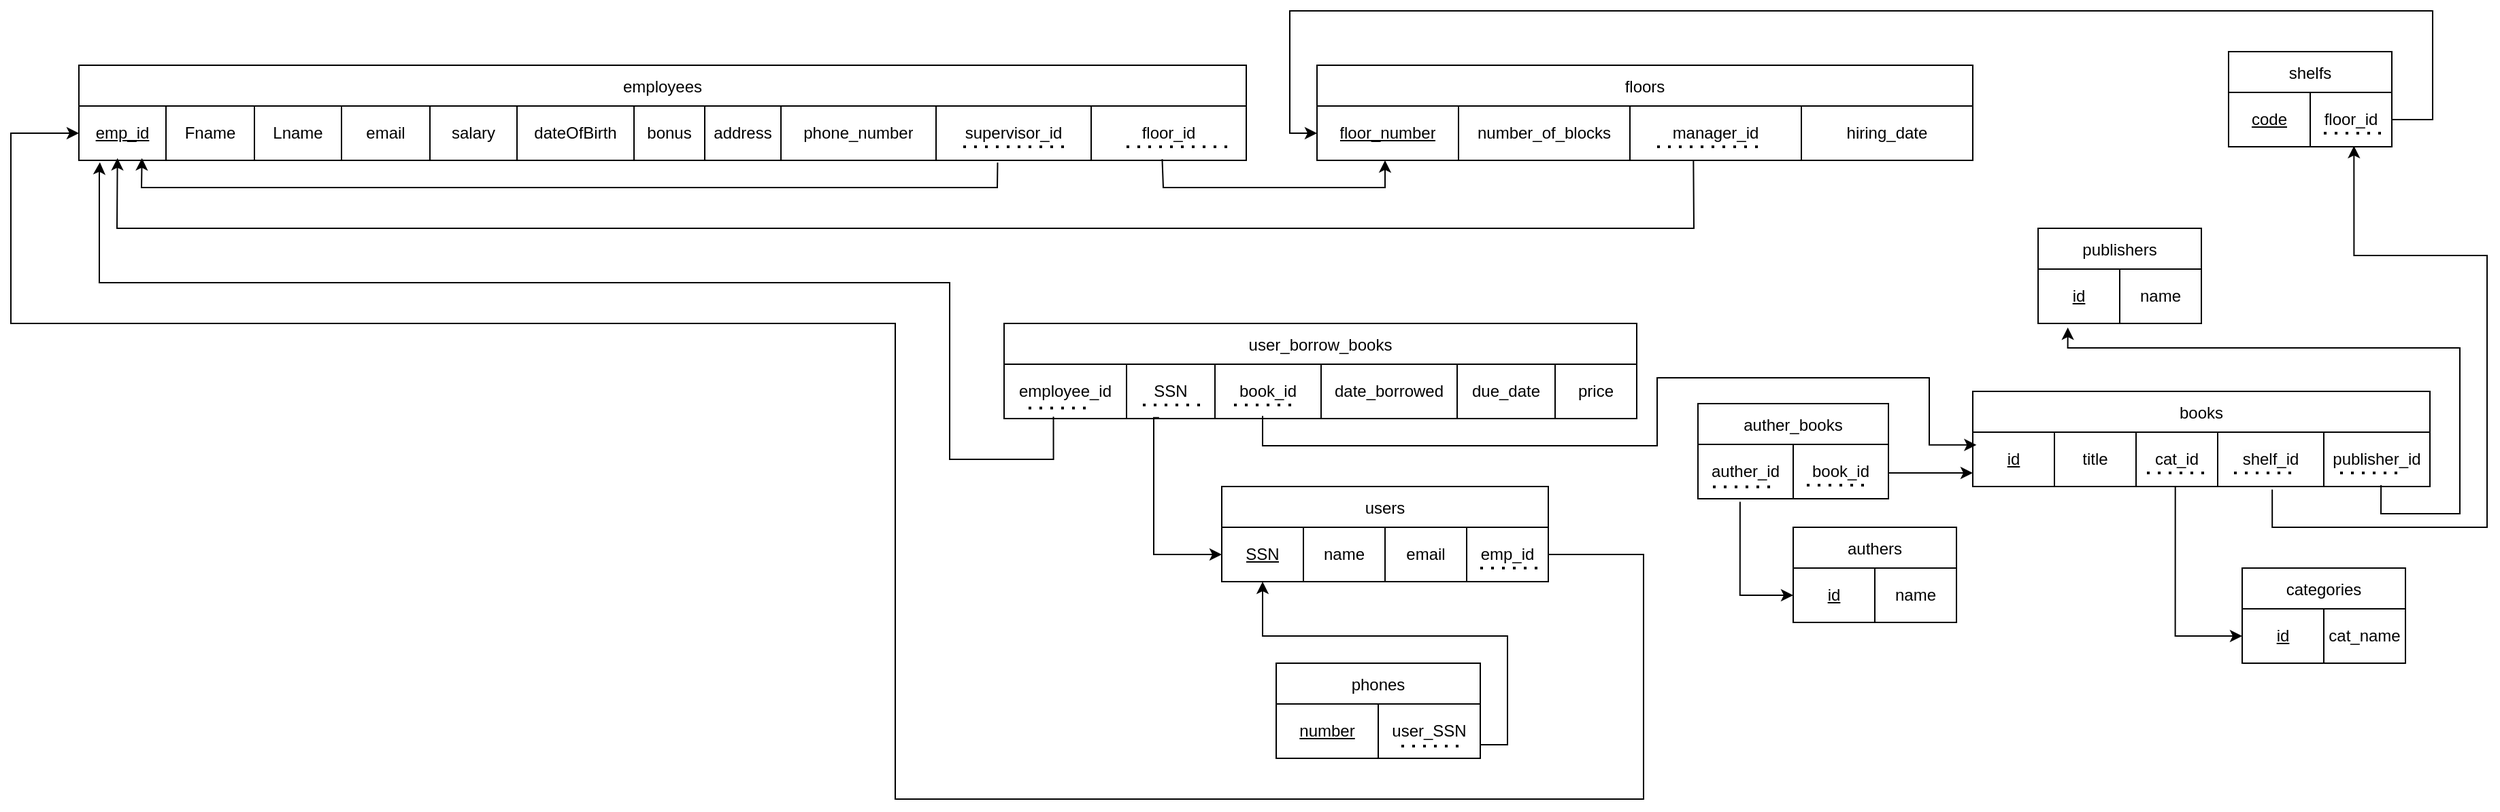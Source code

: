 <mxfile version="25.0.3">
  <diagram name="Page-1" id="vUU4r_Rl__pyG6UtBGQ-">
    <mxGraphModel dx="2388" dy="838" grid="1" gridSize="10" guides="1" tooltips="1" connect="1" arrows="1" fold="1" page="1" pageScale="1" pageWidth="850" pageHeight="1100" math="0" shadow="0">
      <root>
        <mxCell id="0" />
        <mxCell id="1" parent="0" />
        <mxCell id="hcJpbvyi8QsqG0GbwhN--1" value="employees" style="shape=table;startSize=30;container=1;collapsible=0;childLayout=tableLayout;" vertex="1" parent="1">
          <mxGeometry x="-90" y="320" width="858.0" height="70" as="geometry" />
        </mxCell>
        <mxCell id="hcJpbvyi8QsqG0GbwhN--2" value="" style="shape=tableRow;horizontal=0;startSize=0;swimlaneHead=0;swimlaneBody=0;strokeColor=inherit;top=0;left=0;bottom=0;right=0;collapsible=0;dropTarget=0;fillColor=none;points=[[0,0.5],[1,0.5]];portConstraint=eastwest;" vertex="1" parent="hcJpbvyi8QsqG0GbwhN--1">
          <mxGeometry y="30" width="858.0" height="40" as="geometry" />
        </mxCell>
        <mxCell id="hcJpbvyi8QsqG0GbwhN--3" value="&lt;u&gt;emp_id&lt;/u&gt;" style="shape=partialRectangle;html=1;whiteSpace=wrap;connectable=0;strokeColor=inherit;overflow=hidden;fillColor=none;top=0;left=0;bottom=0;right=0;pointerEvents=1;" vertex="1" parent="hcJpbvyi8QsqG0GbwhN--2">
          <mxGeometry width="64" height="40" as="geometry">
            <mxRectangle width="64" height="40" as="alternateBounds" />
          </mxGeometry>
        </mxCell>
        <mxCell id="hcJpbvyi8QsqG0GbwhN--4" value="Fname" style="shape=partialRectangle;html=1;whiteSpace=wrap;connectable=0;strokeColor=inherit;overflow=hidden;fillColor=none;top=0;left=0;bottom=0;right=0;pointerEvents=1;" vertex="1" parent="hcJpbvyi8QsqG0GbwhN--2">
          <mxGeometry x="64" width="65" height="40" as="geometry">
            <mxRectangle width="65" height="40" as="alternateBounds" />
          </mxGeometry>
        </mxCell>
        <mxCell id="hcJpbvyi8QsqG0GbwhN--5" value="Lname" style="shape=partialRectangle;html=1;whiteSpace=wrap;connectable=0;strokeColor=inherit;overflow=hidden;fillColor=none;top=0;left=0;bottom=0;right=0;pointerEvents=1;" vertex="1" parent="hcJpbvyi8QsqG0GbwhN--2">
          <mxGeometry x="129" width="64" height="40" as="geometry">
            <mxRectangle width="64" height="40" as="alternateBounds" />
          </mxGeometry>
        </mxCell>
        <mxCell id="hcJpbvyi8QsqG0GbwhN--6" value="email" style="shape=partialRectangle;html=1;whiteSpace=wrap;connectable=0;strokeColor=inherit;overflow=hidden;fillColor=none;top=0;left=0;bottom=0;right=0;pointerEvents=1;" vertex="1" parent="hcJpbvyi8QsqG0GbwhN--2">
          <mxGeometry x="193" width="65" height="40" as="geometry">
            <mxRectangle width="65" height="40" as="alternateBounds" />
          </mxGeometry>
        </mxCell>
        <mxCell id="hcJpbvyi8QsqG0GbwhN--7" value="salary" style="shape=partialRectangle;html=1;whiteSpace=wrap;connectable=0;strokeColor=inherit;overflow=hidden;fillColor=none;top=0;left=0;bottom=0;right=0;pointerEvents=1;" vertex="1" parent="hcJpbvyi8QsqG0GbwhN--2">
          <mxGeometry x="258" width="64" height="40" as="geometry">
            <mxRectangle width="64" height="40" as="alternateBounds" />
          </mxGeometry>
        </mxCell>
        <mxCell id="hcJpbvyi8QsqG0GbwhN--8" value="dateOfBirth" style="shape=partialRectangle;html=1;whiteSpace=wrap;connectable=0;strokeColor=inherit;overflow=hidden;fillColor=none;top=0;left=0;bottom=0;right=0;pointerEvents=1;" vertex="1" parent="hcJpbvyi8QsqG0GbwhN--2">
          <mxGeometry x="322" width="86" height="40" as="geometry">
            <mxRectangle width="86" height="40" as="alternateBounds" />
          </mxGeometry>
        </mxCell>
        <mxCell id="hcJpbvyi8QsqG0GbwhN--9" value="bonus" style="shape=partialRectangle;html=1;whiteSpace=wrap;connectable=0;strokeColor=inherit;overflow=hidden;fillColor=none;top=0;left=0;bottom=0;right=0;pointerEvents=1;" vertex="1" parent="hcJpbvyi8QsqG0GbwhN--2">
          <mxGeometry x="408" width="52" height="40" as="geometry">
            <mxRectangle width="52" height="40" as="alternateBounds" />
          </mxGeometry>
        </mxCell>
        <mxCell id="hcJpbvyi8QsqG0GbwhN--10" value="address" style="shape=partialRectangle;html=1;whiteSpace=wrap;connectable=0;strokeColor=inherit;overflow=hidden;fillColor=none;top=0;left=0;bottom=0;right=0;pointerEvents=1;" vertex="1" parent="hcJpbvyi8QsqG0GbwhN--2">
          <mxGeometry x="460" width="56" height="40" as="geometry">
            <mxRectangle width="56" height="40" as="alternateBounds" />
          </mxGeometry>
        </mxCell>
        <mxCell id="hcJpbvyi8QsqG0GbwhN--11" value="phone_number" style="shape=partialRectangle;html=1;whiteSpace=wrap;connectable=0;strokeColor=inherit;overflow=hidden;fillColor=none;top=0;left=0;bottom=0;right=0;pointerEvents=1;" vertex="1" parent="hcJpbvyi8QsqG0GbwhN--2">
          <mxGeometry x="516" width="114" height="40" as="geometry">
            <mxRectangle width="114" height="40" as="alternateBounds" />
          </mxGeometry>
        </mxCell>
        <mxCell id="hcJpbvyi8QsqG0GbwhN--27" value="supervisor_id" style="shape=partialRectangle;html=1;whiteSpace=wrap;connectable=0;strokeColor=inherit;overflow=hidden;fillColor=none;top=0;left=0;bottom=0;right=0;pointerEvents=1;" vertex="1" parent="hcJpbvyi8QsqG0GbwhN--2">
          <mxGeometry x="630" width="114" height="40" as="geometry">
            <mxRectangle width="114" height="40" as="alternateBounds" />
          </mxGeometry>
        </mxCell>
        <mxCell id="hcJpbvyi8QsqG0GbwhN--23" value="floor_id" style="shape=partialRectangle;html=1;whiteSpace=wrap;connectable=0;strokeColor=inherit;overflow=hidden;fillColor=none;top=0;left=0;bottom=0;right=0;pointerEvents=1;" vertex="1" parent="hcJpbvyi8QsqG0GbwhN--2">
          <mxGeometry x="744" width="114" height="40" as="geometry">
            <mxRectangle width="114" height="40" as="alternateBounds" />
          </mxGeometry>
        </mxCell>
        <mxCell id="hcJpbvyi8QsqG0GbwhN--29" value="" style="endArrow=classic;html=1;rounded=0;entryX=0.054;entryY=0.96;entryDx=0;entryDy=0;entryPerimeter=0;exitX=0.787;exitY=1.042;exitDx=0;exitDy=0;exitPerimeter=0;" edge="1" parent="hcJpbvyi8QsqG0GbwhN--1" source="hcJpbvyi8QsqG0GbwhN--2" target="hcJpbvyi8QsqG0GbwhN--2">
          <mxGeometry width="50" height="50" relative="1" as="geometry">
            <mxPoint x="670" y="90" as="sourcePoint" />
            <mxPoint x="49.764" y="79.12" as="targetPoint" />
            <Array as="points">
              <mxPoint x="675" y="90" />
              <mxPoint x="46" y="90" />
            </Array>
          </mxGeometry>
        </mxCell>
        <mxCell id="hcJpbvyi8QsqG0GbwhN--12" value="floors" style="shape=table;startSize=30;container=1;collapsible=0;childLayout=tableLayout;" vertex="1" parent="1">
          <mxGeometry x="820" y="320" width="482" height="70" as="geometry" />
        </mxCell>
        <mxCell id="hcJpbvyi8QsqG0GbwhN--13" value="" style="shape=tableRow;horizontal=0;startSize=0;swimlaneHead=0;swimlaneBody=0;strokeColor=inherit;top=0;left=0;bottom=0;right=0;collapsible=0;dropTarget=0;fillColor=none;points=[[0,0.5],[1,0.5]];portConstraint=eastwest;fontStyle=4" vertex="1" parent="hcJpbvyi8QsqG0GbwhN--12">
          <mxGeometry y="30" width="482" height="40" as="geometry" />
        </mxCell>
        <mxCell id="hcJpbvyi8QsqG0GbwhN--14" value="&lt;u&gt;floor_number&lt;/u&gt;" style="shape=partialRectangle;html=1;whiteSpace=wrap;connectable=0;strokeColor=inherit;overflow=hidden;fillColor=none;top=0;left=0;bottom=0;right=0;pointerEvents=1;" vertex="1" parent="hcJpbvyi8QsqG0GbwhN--13">
          <mxGeometry width="104" height="40" as="geometry">
            <mxRectangle width="104" height="40" as="alternateBounds" />
          </mxGeometry>
        </mxCell>
        <mxCell id="hcJpbvyi8QsqG0GbwhN--15" value="number_of_blocks" style="shape=partialRectangle;html=1;whiteSpace=wrap;connectable=0;strokeColor=inherit;overflow=hidden;fillColor=none;top=0;left=0;bottom=0;right=0;pointerEvents=1;" vertex="1" parent="hcJpbvyi8QsqG0GbwhN--13">
          <mxGeometry x="104" width="126" height="40" as="geometry">
            <mxRectangle width="126" height="40" as="alternateBounds" />
          </mxGeometry>
        </mxCell>
        <mxCell id="hcJpbvyi8QsqG0GbwhN--17" value="&lt;span&gt;manager_id&lt;/span&gt;" style="shape=partialRectangle;html=1;whiteSpace=wrap;connectable=0;strokeColor=inherit;overflow=hidden;fillColor=none;top=0;left=0;bottom=0;right=0;pointerEvents=1;fontStyle=0" vertex="1" parent="hcJpbvyi8QsqG0GbwhN--13">
          <mxGeometry x="230" width="126" height="40" as="geometry">
            <mxRectangle width="126" height="40" as="alternateBounds" />
          </mxGeometry>
        </mxCell>
        <mxCell id="hcJpbvyi8QsqG0GbwhN--20" value="hiring_date" style="shape=partialRectangle;html=1;whiteSpace=wrap;connectable=0;strokeColor=inherit;overflow=hidden;fillColor=none;top=0;left=0;bottom=0;right=0;pointerEvents=1;fontStyle=0" vertex="1" parent="hcJpbvyi8QsqG0GbwhN--13">
          <mxGeometry x="356" width="126" height="40" as="geometry">
            <mxRectangle width="126" height="40" as="alternateBounds" />
          </mxGeometry>
        </mxCell>
        <mxCell id="hcJpbvyi8QsqG0GbwhN--18" value="" style="endArrow=none;dashed=1;html=1;dashPattern=1 3;strokeWidth=2;rounded=0;" edge="1" parent="1">
          <mxGeometry width="50" height="50" relative="1" as="geometry">
            <mxPoint x="1070" y="380" as="sourcePoint" />
            <mxPoint x="1148" y="380" as="targetPoint" />
          </mxGeometry>
        </mxCell>
        <mxCell id="hcJpbvyi8QsqG0GbwhN--22" value="" style="endArrow=classic;html=1;rounded=0;exitX=0.574;exitY=0.997;exitDx=0;exitDy=0;exitPerimeter=0;entryX=0.033;entryY=0.96;entryDx=0;entryDy=0;entryPerimeter=0;" edge="1" parent="1" source="hcJpbvyi8QsqG0GbwhN--13" target="hcJpbvyi8QsqG0GbwhN--2">
          <mxGeometry width="50" height="50" relative="1" as="geometry">
            <mxPoint x="830" y="410" as="sourcePoint" />
            <mxPoint x="420" y="280" as="targetPoint" />
            <Array as="points">
              <mxPoint x="1097" y="440" />
              <mxPoint x="-62" y="440" />
            </Array>
          </mxGeometry>
        </mxCell>
        <mxCell id="hcJpbvyi8QsqG0GbwhN--24" value="" style="endArrow=none;dashed=1;html=1;dashPattern=1 3;strokeWidth=2;rounded=0;" edge="1" parent="1">
          <mxGeometry width="50" height="50" relative="1" as="geometry">
            <mxPoint x="680" y="380" as="sourcePoint" />
            <mxPoint x="758" y="380" as="targetPoint" />
          </mxGeometry>
        </mxCell>
        <mxCell id="hcJpbvyi8QsqG0GbwhN--26" value="" style="endArrow=classic;html=1;rounded=0;exitX=0.928;exitY=0.979;exitDx=0;exitDy=0;exitPerimeter=0;" edge="1" parent="1" source="hcJpbvyi8QsqG0GbwhN--2">
          <mxGeometry width="50" height="50" relative="1" as="geometry">
            <mxPoint x="900" y="370" as="sourcePoint" />
            <mxPoint x="870" y="390" as="targetPoint" />
            <Array as="points">
              <mxPoint x="707" y="410" />
              <mxPoint x="870" y="410" />
            </Array>
          </mxGeometry>
        </mxCell>
        <mxCell id="hcJpbvyi8QsqG0GbwhN--28" value="" style="endArrow=none;dashed=1;html=1;dashPattern=1 3;strokeWidth=2;rounded=0;" edge="1" parent="1">
          <mxGeometry width="50" height="50" relative="1" as="geometry">
            <mxPoint x="560" y="380" as="sourcePoint" />
            <mxPoint x="638" y="380" as="targetPoint" />
          </mxGeometry>
        </mxCell>
        <mxCell id="hcJpbvyi8QsqG0GbwhN--31" value="shelfs" style="shape=table;startSize=30;container=1;collapsible=0;childLayout=tableLayout;" vertex="1" parent="1">
          <mxGeometry x="1490" y="310" width="120" height="70" as="geometry" />
        </mxCell>
        <mxCell id="hcJpbvyi8QsqG0GbwhN--32" value="" style="shape=tableRow;horizontal=0;startSize=0;swimlaneHead=0;swimlaneBody=0;strokeColor=inherit;top=0;left=0;bottom=0;right=0;collapsible=0;dropTarget=0;fillColor=none;points=[[0,0.5],[1,0.5]];portConstraint=eastwest;" vertex="1" parent="hcJpbvyi8QsqG0GbwhN--31">
          <mxGeometry y="30" width="120" height="40" as="geometry" />
        </mxCell>
        <mxCell id="hcJpbvyi8QsqG0GbwhN--33" value="&lt;u&gt;code&lt;/u&gt;" style="shape=partialRectangle;html=1;whiteSpace=wrap;connectable=0;strokeColor=inherit;overflow=hidden;fillColor=none;top=0;left=0;bottom=0;right=0;pointerEvents=1;" vertex="1" parent="hcJpbvyi8QsqG0GbwhN--32">
          <mxGeometry width="60" height="40" as="geometry">
            <mxRectangle width="60" height="40" as="alternateBounds" />
          </mxGeometry>
        </mxCell>
        <mxCell id="hcJpbvyi8QsqG0GbwhN--34" value="floor_id" style="shape=partialRectangle;html=1;whiteSpace=wrap;connectable=0;strokeColor=inherit;overflow=hidden;fillColor=none;top=0;left=0;bottom=0;right=0;pointerEvents=1;" vertex="1" parent="hcJpbvyi8QsqG0GbwhN--32">
          <mxGeometry x="60" width="60" height="40" as="geometry">
            <mxRectangle width="60" height="40" as="alternateBounds" />
          </mxGeometry>
        </mxCell>
        <mxCell id="hcJpbvyi8QsqG0GbwhN--36" value="" style="endArrow=none;dashed=1;html=1;dashPattern=1 3;strokeWidth=2;rounded=0;" edge="1" parent="1">
          <mxGeometry width="50" height="50" relative="1" as="geometry">
            <mxPoint x="1560" y="370" as="sourcePoint" />
            <mxPoint x="1604" y="370" as="targetPoint" />
          </mxGeometry>
        </mxCell>
        <mxCell id="hcJpbvyi8QsqG0GbwhN--37" value="" style="endArrow=classic;html=1;rounded=0;exitX=1;exitY=0.5;exitDx=0;exitDy=0;entryX=0;entryY=0.5;entryDx=0;entryDy=0;" edge="1" parent="1" source="hcJpbvyi8QsqG0GbwhN--32" target="hcJpbvyi8QsqG0GbwhN--13">
          <mxGeometry width="50" height="50" relative="1" as="geometry">
            <mxPoint x="1240" y="490" as="sourcePoint" />
            <mxPoint x="1290" y="440" as="targetPoint" />
            <Array as="points">
              <mxPoint x="1640" y="360" />
              <mxPoint x="1640" y="280" />
              <mxPoint x="800" y="280" />
              <mxPoint x="800" y="370" />
            </Array>
          </mxGeometry>
        </mxCell>
        <mxCell id="hcJpbvyi8QsqG0GbwhN--38" value="books" style="shape=table;startSize=30;container=1;collapsible=0;childLayout=tableLayout;" vertex="1" parent="1">
          <mxGeometry x="1302" y="560" width="336" height="70" as="geometry" />
        </mxCell>
        <mxCell id="hcJpbvyi8QsqG0GbwhN--39" value="" style="shape=tableRow;horizontal=0;startSize=0;swimlaneHead=0;swimlaneBody=0;strokeColor=inherit;top=0;left=0;bottom=0;right=0;collapsible=0;dropTarget=0;fillColor=none;points=[[0,0.5],[1,0.5]];portConstraint=eastwest;" vertex="1" parent="hcJpbvyi8QsqG0GbwhN--38">
          <mxGeometry y="30" width="336" height="40" as="geometry" />
        </mxCell>
        <mxCell id="hcJpbvyi8QsqG0GbwhN--40" value="&lt;u&gt;id&lt;/u&gt;" style="shape=partialRectangle;html=1;whiteSpace=wrap;connectable=0;strokeColor=inherit;overflow=hidden;fillColor=none;top=0;left=0;bottom=0;right=0;pointerEvents=1;" vertex="1" parent="hcJpbvyi8QsqG0GbwhN--39">
          <mxGeometry width="60" height="40" as="geometry">
            <mxRectangle width="60" height="40" as="alternateBounds" />
          </mxGeometry>
        </mxCell>
        <mxCell id="hcJpbvyi8QsqG0GbwhN--41" value="title" style="shape=partialRectangle;html=1;whiteSpace=wrap;connectable=0;strokeColor=inherit;overflow=hidden;fillColor=none;top=0;left=0;bottom=0;right=0;pointerEvents=1;" vertex="1" parent="hcJpbvyi8QsqG0GbwhN--39">
          <mxGeometry x="60" width="60" height="40" as="geometry">
            <mxRectangle width="60" height="40" as="alternateBounds" />
          </mxGeometry>
        </mxCell>
        <mxCell id="hcJpbvyi8QsqG0GbwhN--42" value="cat_id" style="shape=partialRectangle;html=1;whiteSpace=wrap;connectable=0;strokeColor=inherit;overflow=hidden;fillColor=none;top=0;left=0;bottom=0;right=0;pointerEvents=1;" vertex="1" parent="hcJpbvyi8QsqG0GbwhN--39">
          <mxGeometry x="120" width="60" height="40" as="geometry">
            <mxRectangle width="60" height="40" as="alternateBounds" />
          </mxGeometry>
        </mxCell>
        <mxCell id="hcJpbvyi8QsqG0GbwhN--51" value="&lt;span style=&quot;color: rgb(0, 0, 0); font-family: Helvetica; font-size: 12px; font-style: normal; font-variant-ligatures: normal; font-variant-caps: normal; font-weight: 400; letter-spacing: normal; orphans: 2; text-align: center; text-indent: 0px; text-transform: none; widows: 2; word-spacing: 0px; -webkit-text-stroke-width: 0px; white-space: normal; background-color: rgb(251, 251, 251); text-decoration-thickness: initial; text-decoration-style: initial; text-decoration-color: initial; display: inline !important; float: none;&quot;&gt;shelf_id&lt;/span&gt;" style="shape=partialRectangle;html=1;whiteSpace=wrap;connectable=0;strokeColor=inherit;overflow=hidden;fillColor=none;top=0;left=0;bottom=0;right=0;pointerEvents=1;" vertex="1" parent="hcJpbvyi8QsqG0GbwhN--39">
          <mxGeometry x="180" width="78" height="40" as="geometry">
            <mxRectangle width="78" height="40" as="alternateBounds" />
          </mxGeometry>
        </mxCell>
        <mxCell id="hcJpbvyi8QsqG0GbwhN--79" value="publisher_id" style="shape=partialRectangle;html=1;whiteSpace=wrap;connectable=0;strokeColor=inherit;overflow=hidden;fillColor=none;top=0;left=0;bottom=0;right=0;pointerEvents=1;" vertex="1" parent="hcJpbvyi8QsqG0GbwhN--39">
          <mxGeometry x="258" width="78" height="40" as="geometry">
            <mxRectangle width="78" height="40" as="alternateBounds" />
          </mxGeometry>
        </mxCell>
        <mxCell id="hcJpbvyi8QsqG0GbwhN--43" value="" style="endArrow=none;dashed=1;html=1;dashPattern=1 3;strokeWidth=2;rounded=0;" edge="1" parent="1">
          <mxGeometry width="50" height="50" relative="1" as="geometry">
            <mxPoint x="1430" y="620" as="sourcePoint" />
            <mxPoint x="1478" y="620" as="targetPoint" />
          </mxGeometry>
        </mxCell>
        <mxCell id="hcJpbvyi8QsqG0GbwhN--44" value="" style="endArrow=classic;html=1;rounded=0;edgeStyle=orthogonalEdgeStyle;exitX=0.655;exitY=1.055;exitDx=0;exitDy=0;entryX=0.768;entryY=0.985;entryDx=0;entryDy=0;entryPerimeter=0;exitPerimeter=0;" edge="1" parent="1" source="hcJpbvyi8QsqG0GbwhN--39" target="hcJpbvyi8QsqG0GbwhN--32">
          <mxGeometry width="50" height="50" relative="1" as="geometry">
            <mxPoint x="1240" y="490" as="sourcePoint" />
            <mxPoint x="1290" y="440" as="targetPoint" />
            <Array as="points">
              <mxPoint x="1522" y="660" />
              <mxPoint x="1680" y="660" />
              <mxPoint x="1680" y="460" />
              <mxPoint x="1582" y="460" />
            </Array>
          </mxGeometry>
        </mxCell>
        <mxCell id="hcJpbvyi8QsqG0GbwhN--45" value="categories" style="shape=table;startSize=30;container=1;collapsible=0;childLayout=tableLayout;" vertex="1" parent="1">
          <mxGeometry x="1500" y="690" width="120" height="70" as="geometry" />
        </mxCell>
        <mxCell id="hcJpbvyi8QsqG0GbwhN--46" value="" style="shape=tableRow;horizontal=0;startSize=0;swimlaneHead=0;swimlaneBody=0;strokeColor=inherit;top=0;left=0;bottom=0;right=0;collapsible=0;dropTarget=0;fillColor=none;points=[[0,0.5],[1,0.5]];portConstraint=eastwest;" vertex="1" parent="hcJpbvyi8QsqG0GbwhN--45">
          <mxGeometry y="30" width="120" height="40" as="geometry" />
        </mxCell>
        <mxCell id="hcJpbvyi8QsqG0GbwhN--47" value="&lt;u&gt;id&lt;/u&gt;" style="shape=partialRectangle;html=1;whiteSpace=wrap;connectable=0;strokeColor=inherit;overflow=hidden;fillColor=none;top=0;left=0;bottom=0;right=0;pointerEvents=1;" vertex="1" parent="hcJpbvyi8QsqG0GbwhN--46">
          <mxGeometry width="60" height="40" as="geometry">
            <mxRectangle width="60" height="40" as="alternateBounds" />
          </mxGeometry>
        </mxCell>
        <mxCell id="hcJpbvyi8QsqG0GbwhN--48" value="cat_name" style="shape=partialRectangle;html=1;whiteSpace=wrap;connectable=0;strokeColor=inherit;overflow=hidden;fillColor=none;top=0;left=0;bottom=0;right=0;pointerEvents=1;" vertex="1" parent="hcJpbvyi8QsqG0GbwhN--46">
          <mxGeometry x="60" width="60" height="40" as="geometry">
            <mxRectangle width="60" height="40" as="alternateBounds" />
          </mxGeometry>
        </mxCell>
        <mxCell id="hcJpbvyi8QsqG0GbwhN--57" value="" style="endArrow=none;dashed=1;html=1;dashPattern=1 3;strokeWidth=2;rounded=0;" edge="1" parent="1">
          <mxGeometry width="50" height="50" relative="1" as="geometry">
            <mxPoint x="1494" y="620" as="sourcePoint" />
            <mxPoint x="1542" y="620" as="targetPoint" />
          </mxGeometry>
        </mxCell>
        <mxCell id="hcJpbvyi8QsqG0GbwhN--58" value="" style="endArrow=classic;html=1;rounded=0;edgeStyle=orthogonalEdgeStyle;exitX=0.443;exitY=0.994;exitDx=0;exitDy=0;exitPerimeter=0;entryX=0;entryY=0.5;entryDx=0;entryDy=0;" edge="1" parent="1" source="hcJpbvyi8QsqG0GbwhN--39" target="hcJpbvyi8QsqG0GbwhN--46">
          <mxGeometry width="50" height="50" relative="1" as="geometry">
            <mxPoint x="1510" y="780" as="sourcePoint" />
            <mxPoint x="1480" y="820" as="targetPoint" />
            <Array as="points">
              <mxPoint x="1451" y="740" />
            </Array>
          </mxGeometry>
        </mxCell>
        <mxCell id="hcJpbvyi8QsqG0GbwhN--60" value="authers" style="shape=table;startSize=30;container=1;collapsible=0;childLayout=tableLayout;" vertex="1" parent="1">
          <mxGeometry x="1170" y="660" width="120" height="70" as="geometry" />
        </mxCell>
        <mxCell id="hcJpbvyi8QsqG0GbwhN--61" value="" style="shape=tableRow;horizontal=0;startSize=0;swimlaneHead=0;swimlaneBody=0;strokeColor=inherit;top=0;left=0;bottom=0;right=0;collapsible=0;dropTarget=0;fillColor=none;points=[[0,0.5],[1,0.5]];portConstraint=eastwest;" vertex="1" parent="hcJpbvyi8QsqG0GbwhN--60">
          <mxGeometry y="30" width="120" height="40" as="geometry" />
        </mxCell>
        <mxCell id="hcJpbvyi8QsqG0GbwhN--62" value="&lt;u&gt;id&lt;/u&gt;" style="shape=partialRectangle;html=1;whiteSpace=wrap;connectable=0;strokeColor=inherit;overflow=hidden;fillColor=none;top=0;left=0;bottom=0;right=0;pointerEvents=1;" vertex="1" parent="hcJpbvyi8QsqG0GbwhN--61">
          <mxGeometry width="60" height="40" as="geometry">
            <mxRectangle width="60" height="40" as="alternateBounds" />
          </mxGeometry>
        </mxCell>
        <mxCell id="hcJpbvyi8QsqG0GbwhN--63" value="name" style="shape=partialRectangle;html=1;whiteSpace=wrap;connectable=0;strokeColor=inherit;overflow=hidden;fillColor=none;top=0;left=0;bottom=0;right=0;pointerEvents=1;" vertex="1" parent="hcJpbvyi8QsqG0GbwhN--61">
          <mxGeometry x="60" width="60" height="40" as="geometry">
            <mxRectangle width="60" height="40" as="alternateBounds" />
          </mxGeometry>
        </mxCell>
        <mxCell id="hcJpbvyi8QsqG0GbwhN--65" value="auther_books" style="shape=table;startSize=30;container=1;collapsible=0;childLayout=tableLayout;" vertex="1" parent="1">
          <mxGeometry x="1100" y="569" width="140" height="70" as="geometry" />
        </mxCell>
        <mxCell id="hcJpbvyi8QsqG0GbwhN--66" value="" style="shape=tableRow;horizontal=0;startSize=0;swimlaneHead=0;swimlaneBody=0;strokeColor=inherit;top=0;left=0;bottom=0;right=0;collapsible=0;dropTarget=0;fillColor=none;points=[[0,0.5],[1,0.5]];portConstraint=eastwest;" vertex="1" parent="hcJpbvyi8QsqG0GbwhN--65">
          <mxGeometry y="30" width="140" height="40" as="geometry" />
        </mxCell>
        <mxCell id="hcJpbvyi8QsqG0GbwhN--67" value="auther_id" style="shape=partialRectangle;html=1;whiteSpace=wrap;connectable=0;strokeColor=inherit;overflow=hidden;fillColor=none;top=0;left=0;bottom=0;right=0;pointerEvents=1;" vertex="1" parent="hcJpbvyi8QsqG0GbwhN--66">
          <mxGeometry width="70" height="40" as="geometry">
            <mxRectangle width="70" height="40" as="alternateBounds" />
          </mxGeometry>
        </mxCell>
        <mxCell id="hcJpbvyi8QsqG0GbwhN--68" value="book_id" style="shape=partialRectangle;html=1;whiteSpace=wrap;connectable=0;strokeColor=inherit;overflow=hidden;fillColor=none;top=0;left=0;bottom=0;right=0;pointerEvents=1;" vertex="1" parent="hcJpbvyi8QsqG0GbwhN--66">
          <mxGeometry x="70" width="70" height="40" as="geometry">
            <mxRectangle width="70" height="40" as="alternateBounds" />
          </mxGeometry>
        </mxCell>
        <mxCell id="hcJpbvyi8QsqG0GbwhN--69" value="" style="endArrow=classic;html=1;rounded=0;edgeStyle=orthogonalEdgeStyle;entryX=0;entryY=0.75;entryDx=0;entryDy=0;entryPerimeter=0;" edge="1" parent="1" target="hcJpbvyi8QsqG0GbwhN--39">
          <mxGeometry width="50" height="50" relative="1" as="geometry">
            <mxPoint x="1240" y="620" as="sourcePoint" />
            <mxPoint x="1290" y="520" as="targetPoint" />
            <Array as="points">
              <mxPoint x="1260" y="620" />
              <mxPoint x="1260" y="620" />
            </Array>
          </mxGeometry>
        </mxCell>
        <mxCell id="hcJpbvyi8QsqG0GbwhN--70" value="" style="endArrow=classic;html=1;rounded=0;edgeStyle=orthogonalEdgeStyle;entryX=0;entryY=0.5;entryDx=0;entryDy=0;exitX=0.221;exitY=1.055;exitDx=0;exitDy=0;exitPerimeter=0;flowAnimation=0;" edge="1" parent="1" source="hcJpbvyi8QsqG0GbwhN--66" target="hcJpbvyi8QsqG0GbwhN--61">
          <mxGeometry width="50" height="50" relative="1" as="geometry">
            <mxPoint x="1060" y="680" as="sourcePoint" />
            <mxPoint x="1169.96" y="700.0" as="targetPoint" />
            <Array as="points">
              <mxPoint x="1131" y="710" />
            </Array>
          </mxGeometry>
        </mxCell>
        <mxCell id="hcJpbvyi8QsqG0GbwhN--73" value="" style="endArrow=none;dashed=1;html=1;dashPattern=1 3;strokeWidth=2;rounded=0;" edge="1" parent="1">
          <mxGeometry width="50" height="50" relative="1" as="geometry">
            <mxPoint x="1180" y="629" as="sourcePoint" />
            <mxPoint x="1228" y="629" as="targetPoint" />
          </mxGeometry>
        </mxCell>
        <mxCell id="hcJpbvyi8QsqG0GbwhN--74" value="" style="endArrow=none;dashed=1;html=1;dashPattern=1 3;strokeWidth=2;rounded=0;" edge="1" parent="1">
          <mxGeometry width="50" height="50" relative="1" as="geometry">
            <mxPoint x="1111" y="630.2" as="sourcePoint" />
            <mxPoint x="1159" y="630.2" as="targetPoint" />
          </mxGeometry>
        </mxCell>
        <mxCell id="hcJpbvyi8QsqG0GbwhN--75" value="publishers" style="shape=table;startSize=30;container=1;collapsible=0;childLayout=tableLayout;" vertex="1" parent="1">
          <mxGeometry x="1350" y="440" width="120" height="70" as="geometry" />
        </mxCell>
        <mxCell id="hcJpbvyi8QsqG0GbwhN--76" value="" style="shape=tableRow;horizontal=0;startSize=0;swimlaneHead=0;swimlaneBody=0;strokeColor=inherit;top=0;left=0;bottom=0;right=0;collapsible=0;dropTarget=0;fillColor=none;points=[[0,0.5],[1,0.5]];portConstraint=eastwest;" vertex="1" parent="hcJpbvyi8QsqG0GbwhN--75">
          <mxGeometry y="30" width="120" height="40" as="geometry" />
        </mxCell>
        <mxCell id="hcJpbvyi8QsqG0GbwhN--77" value="&lt;u&gt;id&lt;/u&gt;" style="shape=partialRectangle;html=1;whiteSpace=wrap;connectable=0;strokeColor=inherit;overflow=hidden;fillColor=none;top=0;left=0;bottom=0;right=0;pointerEvents=1;" vertex="1" parent="hcJpbvyi8QsqG0GbwhN--76">
          <mxGeometry width="60" height="40" as="geometry">
            <mxRectangle width="60" height="40" as="alternateBounds" />
          </mxGeometry>
        </mxCell>
        <mxCell id="hcJpbvyi8QsqG0GbwhN--78" value="name" style="shape=partialRectangle;html=1;whiteSpace=wrap;connectable=0;strokeColor=inherit;overflow=hidden;fillColor=none;top=0;left=0;bottom=0;right=0;pointerEvents=1;" vertex="1" parent="hcJpbvyi8QsqG0GbwhN--76">
          <mxGeometry x="60" width="60" height="40" as="geometry">
            <mxRectangle width="60" height="40" as="alternateBounds" />
          </mxGeometry>
        </mxCell>
        <mxCell id="hcJpbvyi8QsqG0GbwhN--80" value="" style="endArrow=none;dashed=1;html=1;dashPattern=1 3;strokeWidth=2;rounded=0;" edge="1" parent="1">
          <mxGeometry width="50" height="50" relative="1" as="geometry">
            <mxPoint x="1572" y="620" as="sourcePoint" />
            <mxPoint x="1620" y="620" as="targetPoint" />
          </mxGeometry>
        </mxCell>
        <mxCell id="hcJpbvyi8QsqG0GbwhN--81" value="" style="endArrow=classic;html=1;rounded=0;edgeStyle=orthogonalEdgeStyle;entryX=0.182;entryY=1.075;entryDx=0;entryDy=0;exitX=0.893;exitY=0.975;exitDx=0;exitDy=0;exitPerimeter=0;flowAnimation=0;entryPerimeter=0;" edge="1" parent="1" source="hcJpbvyi8QsqG0GbwhN--39" target="hcJpbvyi8QsqG0GbwhN--76">
          <mxGeometry width="50" height="50" relative="1" as="geometry">
            <mxPoint x="1275" y="450" as="sourcePoint" />
            <mxPoint x="1314" y="528" as="targetPoint" />
            <Array as="points">
              <mxPoint x="1602" y="650" />
              <mxPoint x="1660" y="650" />
              <mxPoint x="1660" y="528" />
              <mxPoint x="1372" y="528" />
            </Array>
          </mxGeometry>
        </mxCell>
        <mxCell id="hcJpbvyi8QsqG0GbwhN--82" value="users" style="shape=table;startSize=30;container=1;collapsible=0;childLayout=tableLayout;" vertex="1" parent="1">
          <mxGeometry x="750" y="630" width="240" height="70" as="geometry" />
        </mxCell>
        <mxCell id="hcJpbvyi8QsqG0GbwhN--83" value="" style="shape=tableRow;horizontal=0;startSize=0;swimlaneHead=0;swimlaneBody=0;strokeColor=inherit;top=0;left=0;bottom=0;right=0;collapsible=0;dropTarget=0;fillColor=none;points=[[0,0.5],[1,0.5]];portConstraint=eastwest;" vertex="1" parent="hcJpbvyi8QsqG0GbwhN--82">
          <mxGeometry y="30" width="240" height="40" as="geometry" />
        </mxCell>
        <mxCell id="hcJpbvyi8QsqG0GbwhN--84" value="&lt;u&gt;SSN&lt;/u&gt;" style="shape=partialRectangle;html=1;whiteSpace=wrap;connectable=0;strokeColor=inherit;overflow=hidden;fillColor=none;top=0;left=0;bottom=0;right=0;pointerEvents=1;" vertex="1" parent="hcJpbvyi8QsqG0GbwhN--83">
          <mxGeometry width="60" height="40" as="geometry">
            <mxRectangle width="60" height="40" as="alternateBounds" />
          </mxGeometry>
        </mxCell>
        <mxCell id="hcJpbvyi8QsqG0GbwhN--85" value="name" style="shape=partialRectangle;html=1;whiteSpace=wrap;connectable=0;strokeColor=inherit;overflow=hidden;fillColor=none;top=0;left=0;bottom=0;right=0;pointerEvents=1;" vertex="1" parent="hcJpbvyi8QsqG0GbwhN--83">
          <mxGeometry x="60" width="60" height="40" as="geometry">
            <mxRectangle width="60" height="40" as="alternateBounds" />
          </mxGeometry>
        </mxCell>
        <mxCell id="hcJpbvyi8QsqG0GbwhN--86" value="email" style="shape=partialRectangle;html=1;whiteSpace=wrap;connectable=0;strokeColor=inherit;overflow=hidden;fillColor=none;top=0;left=0;bottom=0;right=0;pointerEvents=1;" vertex="1" parent="hcJpbvyi8QsqG0GbwhN--83">
          <mxGeometry x="120" width="60" height="40" as="geometry">
            <mxRectangle width="60" height="40" as="alternateBounds" />
          </mxGeometry>
        </mxCell>
        <mxCell id="hcJpbvyi8QsqG0GbwhN--117" value="emp_id" style="shape=partialRectangle;html=1;whiteSpace=wrap;connectable=0;strokeColor=inherit;overflow=hidden;fillColor=none;top=0;left=0;bottom=0;right=0;pointerEvents=1;" vertex="1" parent="hcJpbvyi8QsqG0GbwhN--83">
          <mxGeometry x="180" width="60" height="40" as="geometry">
            <mxRectangle width="60" height="40" as="alternateBounds" />
          </mxGeometry>
        </mxCell>
        <mxCell id="hcJpbvyi8QsqG0GbwhN--87" value="phones" style="shape=table;startSize=30;container=1;collapsible=0;childLayout=tableLayout;" vertex="1" parent="1">
          <mxGeometry x="790" y="760" width="150" height="70" as="geometry" />
        </mxCell>
        <mxCell id="hcJpbvyi8QsqG0GbwhN--88" value="" style="shape=tableRow;horizontal=0;startSize=0;swimlaneHead=0;swimlaneBody=0;strokeColor=inherit;top=0;left=0;bottom=0;right=0;collapsible=0;dropTarget=0;fillColor=none;points=[[0,0.5],[1,0.5]];portConstraint=eastwest;" vertex="1" parent="hcJpbvyi8QsqG0GbwhN--87">
          <mxGeometry y="30" width="150" height="40" as="geometry" />
        </mxCell>
        <mxCell id="hcJpbvyi8QsqG0GbwhN--89" value="&lt;u&gt;number&lt;/u&gt;" style="shape=partialRectangle;html=1;whiteSpace=wrap;connectable=0;strokeColor=inherit;overflow=hidden;fillColor=none;top=0;left=0;bottom=0;right=0;pointerEvents=1;" vertex="1" parent="hcJpbvyi8QsqG0GbwhN--88">
          <mxGeometry width="75" height="40" as="geometry">
            <mxRectangle width="75" height="40" as="alternateBounds" />
          </mxGeometry>
        </mxCell>
        <mxCell id="hcJpbvyi8QsqG0GbwhN--90" value="user_SSN" style="shape=partialRectangle;html=1;whiteSpace=wrap;connectable=0;strokeColor=inherit;overflow=hidden;fillColor=none;top=0;left=0;bottom=0;right=0;pointerEvents=1;" vertex="1" parent="hcJpbvyi8QsqG0GbwhN--88">
          <mxGeometry x="75" width="75" height="40" as="geometry">
            <mxRectangle width="75" height="40" as="alternateBounds" />
          </mxGeometry>
        </mxCell>
        <mxCell id="hcJpbvyi8QsqG0GbwhN--91" value="" style="endArrow=none;dashed=1;html=1;dashPattern=1 3;strokeWidth=2;rounded=0;" edge="1" parent="1">
          <mxGeometry width="50" height="50" relative="1" as="geometry">
            <mxPoint x="882" y="821" as="sourcePoint" />
            <mxPoint x="930" y="821" as="targetPoint" />
          </mxGeometry>
        </mxCell>
        <mxCell id="hcJpbvyi8QsqG0GbwhN--92" value="" style="endArrow=classic;html=1;rounded=0;edgeStyle=orthogonalEdgeStyle;flowAnimation=0;" edge="1" parent="1">
          <mxGeometry width="50" height="50" relative="1" as="geometry">
            <mxPoint x="940" y="810" as="sourcePoint" />
            <mxPoint x="780" y="700" as="targetPoint" />
            <Array as="points">
              <mxPoint x="940" y="820" />
              <mxPoint x="960" y="820" />
              <mxPoint x="960" y="740" />
              <mxPoint x="780" y="740" />
              <mxPoint x="780" y="700" />
            </Array>
          </mxGeometry>
        </mxCell>
        <mxCell id="hcJpbvyi8QsqG0GbwhN--93" value="user_borrow_books" style="shape=table;startSize=30;container=1;collapsible=0;childLayout=tableLayout;" vertex="1" parent="1">
          <mxGeometry x="590" y="510" width="465" height="70" as="geometry" />
        </mxCell>
        <mxCell id="hcJpbvyi8QsqG0GbwhN--94" value="" style="shape=tableRow;horizontal=0;startSize=0;swimlaneHead=0;swimlaneBody=0;strokeColor=inherit;top=0;left=0;bottom=0;right=0;collapsible=0;dropTarget=0;fillColor=none;points=[[0,0.5],[1,0.5]];portConstraint=eastwest;" vertex="1" parent="hcJpbvyi8QsqG0GbwhN--93">
          <mxGeometry y="30" width="465" height="40" as="geometry" />
        </mxCell>
        <mxCell id="hcJpbvyi8QsqG0GbwhN--111" value="employee_id" style="shape=partialRectangle;html=1;whiteSpace=wrap;connectable=0;strokeColor=inherit;overflow=hidden;fillColor=none;top=0;left=0;bottom=0;right=0;pointerEvents=1;" vertex="1" parent="hcJpbvyi8QsqG0GbwhN--94">
          <mxGeometry width="90" height="40" as="geometry">
            <mxRectangle width="90" height="40" as="alternateBounds" />
          </mxGeometry>
        </mxCell>
        <mxCell id="hcJpbvyi8QsqG0GbwhN--95" value="SSN" style="shape=partialRectangle;html=1;whiteSpace=wrap;connectable=0;strokeColor=inherit;overflow=hidden;fillColor=none;top=0;left=0;bottom=0;right=0;pointerEvents=1;" vertex="1" parent="hcJpbvyi8QsqG0GbwhN--94">
          <mxGeometry x="90" width="65" height="40" as="geometry">
            <mxRectangle width="65" height="40" as="alternateBounds" />
          </mxGeometry>
        </mxCell>
        <mxCell id="hcJpbvyi8QsqG0GbwhN--96" value="book_id" style="shape=partialRectangle;html=1;whiteSpace=wrap;connectable=0;strokeColor=inherit;overflow=hidden;fillColor=none;top=0;left=0;bottom=0;right=0;pointerEvents=1;" vertex="1" parent="hcJpbvyi8QsqG0GbwhN--94">
          <mxGeometry x="155" width="78" height="40" as="geometry">
            <mxRectangle width="78" height="40" as="alternateBounds" />
          </mxGeometry>
        </mxCell>
        <mxCell id="hcJpbvyi8QsqG0GbwhN--104" value="date_borrowed" style="shape=partialRectangle;html=1;whiteSpace=wrap;connectable=0;strokeColor=inherit;overflow=hidden;fillColor=none;top=0;left=0;bottom=0;right=0;pointerEvents=1;" vertex="1" parent="hcJpbvyi8QsqG0GbwhN--94">
          <mxGeometry x="233" width="100" height="40" as="geometry">
            <mxRectangle width="100" height="40" as="alternateBounds" />
          </mxGeometry>
        </mxCell>
        <mxCell id="hcJpbvyi8QsqG0GbwhN--105" value="due_date" style="shape=partialRectangle;html=1;whiteSpace=wrap;connectable=0;strokeColor=inherit;overflow=hidden;fillColor=none;top=0;left=0;bottom=0;right=0;pointerEvents=1;" vertex="1" parent="hcJpbvyi8QsqG0GbwhN--94">
          <mxGeometry x="333" width="72" height="40" as="geometry">
            <mxRectangle width="72" height="40" as="alternateBounds" />
          </mxGeometry>
        </mxCell>
        <mxCell id="hcJpbvyi8QsqG0GbwhN--106" value="price" style="shape=partialRectangle;html=1;whiteSpace=wrap;connectable=0;strokeColor=inherit;overflow=hidden;fillColor=none;top=0;left=0;bottom=0;right=0;pointerEvents=1;" vertex="1" parent="hcJpbvyi8QsqG0GbwhN--94">
          <mxGeometry x="405" width="60" height="40" as="geometry">
            <mxRectangle width="60" height="40" as="alternateBounds" />
          </mxGeometry>
        </mxCell>
        <mxCell id="hcJpbvyi8QsqG0GbwhN--97" value="" style="endArrow=none;dashed=1;html=1;dashPattern=1 3;strokeWidth=2;rounded=0;" edge="1" parent="1">
          <mxGeometry width="50" height="50" relative="1" as="geometry">
            <mxPoint x="759" y="570" as="sourcePoint" />
            <mxPoint x="807" y="570" as="targetPoint" />
          </mxGeometry>
        </mxCell>
        <mxCell id="hcJpbvyi8QsqG0GbwhN--98" value="" style="endArrow=none;dashed=1;html=1;dashPattern=1 3;strokeWidth=2;rounded=0;" edge="1" parent="1">
          <mxGeometry width="50" height="50" relative="1" as="geometry">
            <mxPoint x="692" y="570" as="sourcePoint" />
            <mxPoint x="740" y="570" as="targetPoint" />
          </mxGeometry>
        </mxCell>
        <mxCell id="hcJpbvyi8QsqG0GbwhN--109" value="" style="endArrow=classic;html=1;rounded=0;edgeStyle=orthogonalEdgeStyle;entryX=0.008;entryY=0.235;entryDx=0;entryDy=0;flowAnimation=0;entryPerimeter=0;" edge="1" parent="1" target="hcJpbvyi8QsqG0GbwhN--39">
          <mxGeometry width="50" height="50" relative="1" as="geometry">
            <mxPoint x="780" y="580" as="sourcePoint" />
            <mxPoint x="1295" y="599" as="targetPoint" />
            <Array as="points">
              <mxPoint x="780" y="578" />
              <mxPoint x="780" y="600" />
              <mxPoint x="1070" y="600" />
              <mxPoint x="1070" y="550" />
              <mxPoint x="1270" y="550" />
              <mxPoint x="1270" y="599" />
            </Array>
          </mxGeometry>
        </mxCell>
        <mxCell id="hcJpbvyi8QsqG0GbwhN--110" value="" style="endArrow=classic;html=1;rounded=0;edgeStyle=orthogonalEdgeStyle;entryX=0;entryY=0.5;entryDx=0;entryDy=0;flowAnimation=0;exitX=0.245;exitY=0.985;exitDx=0;exitDy=0;exitPerimeter=0;" edge="1" parent="1" source="hcJpbvyi8QsqG0GbwhN--94" target="hcJpbvyi8QsqG0GbwhN--83">
          <mxGeometry width="50" height="50" relative="1" as="geometry">
            <mxPoint x="700" y="580" as="sourcePoint" />
            <mxPoint x="739" y="659.96" as="targetPoint" />
            <Array as="points">
              <mxPoint x="700" y="579" />
              <mxPoint x="700" y="680" />
            </Array>
          </mxGeometry>
        </mxCell>
        <mxCell id="hcJpbvyi8QsqG0GbwhN--114" value="" style="endArrow=none;dashed=1;html=1;dashPattern=1 3;strokeWidth=2;rounded=0;" edge="1" parent="1">
          <mxGeometry width="50" height="50" relative="1" as="geometry">
            <mxPoint x="608" y="572.2" as="sourcePoint" />
            <mxPoint x="656" y="572.2" as="targetPoint" />
          </mxGeometry>
        </mxCell>
        <mxCell id="hcJpbvyi8QsqG0GbwhN--115" value="" style="endArrow=classic;html=1;rounded=0;edgeStyle=orthogonalEdgeStyle;flowAnimation=0;exitX=0.078;exitY=0.965;exitDx=0;exitDy=0;exitPerimeter=0;entryX=0.018;entryY=1.035;entryDx=0;entryDy=0;entryPerimeter=0;" edge="1" parent="1" source="hcJpbvyi8QsqG0GbwhN--94" target="hcJpbvyi8QsqG0GbwhN--2">
          <mxGeometry width="50" height="50" relative="1" as="geometry">
            <mxPoint x="490" y="650" as="sourcePoint" />
            <mxPoint x="-70" y="400" as="targetPoint" />
            <Array as="points">
              <mxPoint x="626" y="610" />
              <mxPoint x="550" y="610" />
              <mxPoint x="550" y="480" />
              <mxPoint x="-75" y="480" />
              <mxPoint x="-75" y="400" />
            </Array>
          </mxGeometry>
        </mxCell>
        <mxCell id="hcJpbvyi8QsqG0GbwhN--118" value="" style="endArrow=none;dashed=1;html=1;dashPattern=1 3;strokeWidth=2;rounded=0;" edge="1" parent="1">
          <mxGeometry width="50" height="50" relative="1" as="geometry">
            <mxPoint x="940" y="690" as="sourcePoint" />
            <mxPoint x="988" y="690" as="targetPoint" />
          </mxGeometry>
        </mxCell>
        <mxCell id="hcJpbvyi8QsqG0GbwhN--119" value="" style="endArrow=classic;html=1;rounded=0;edgeStyle=orthogonalEdgeStyle;flowAnimation=0;entryX=0;entryY=0.5;entryDx=0;entryDy=0;exitX=1;exitY=0.5;exitDx=0;exitDy=0;" edge="1" parent="1" source="hcJpbvyi8QsqG0GbwhN--83" target="hcJpbvyi8QsqG0GbwhN--2">
          <mxGeometry width="50" height="50" relative="1" as="geometry">
            <mxPoint x="1050" y="800" as="sourcePoint" />
            <mxPoint x="-120" y="370" as="targetPoint" />
            <Array as="points">
              <mxPoint x="1060" y="680" />
              <mxPoint x="1060" y="860" />
              <mxPoint x="510" y="860" />
              <mxPoint x="510" y="510" />
              <mxPoint x="-140" y="510" />
              <mxPoint x="-140" y="370" />
            </Array>
          </mxGeometry>
        </mxCell>
      </root>
    </mxGraphModel>
  </diagram>
</mxfile>
